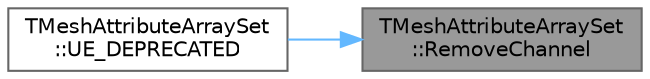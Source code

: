 digraph "TMeshAttributeArraySet::RemoveChannel"
{
 // INTERACTIVE_SVG=YES
 // LATEX_PDF_SIZE
  bgcolor="transparent";
  edge [fontname=Helvetica,fontsize=10,labelfontname=Helvetica,labelfontsize=10];
  node [fontname=Helvetica,fontsize=10,shape=box,height=0.2,width=0.4];
  rankdir="RL";
  Node1 [id="Node000001",label="TMeshAttributeArraySet\l::RemoveChannel",height=0.2,width=0.4,color="gray40", fillcolor="grey60", style="filled", fontcolor="black",tooltip="Remove the channel at the given index."];
  Node1 -> Node2 [id="edge1_Node000001_Node000002",dir="back",color="steelblue1",style="solid",tooltip=" "];
  Node2 [id="Node000002",label="TMeshAttributeArraySet\l::UE_DEPRECATED",height=0.2,width=0.4,color="grey40", fillcolor="white", style="filled",URL="$d4/d6f/classTMeshAttributeArraySet.html#a9ab99db0515c3607d2cf1aba55f9ad9d",tooltip=" "];
}
